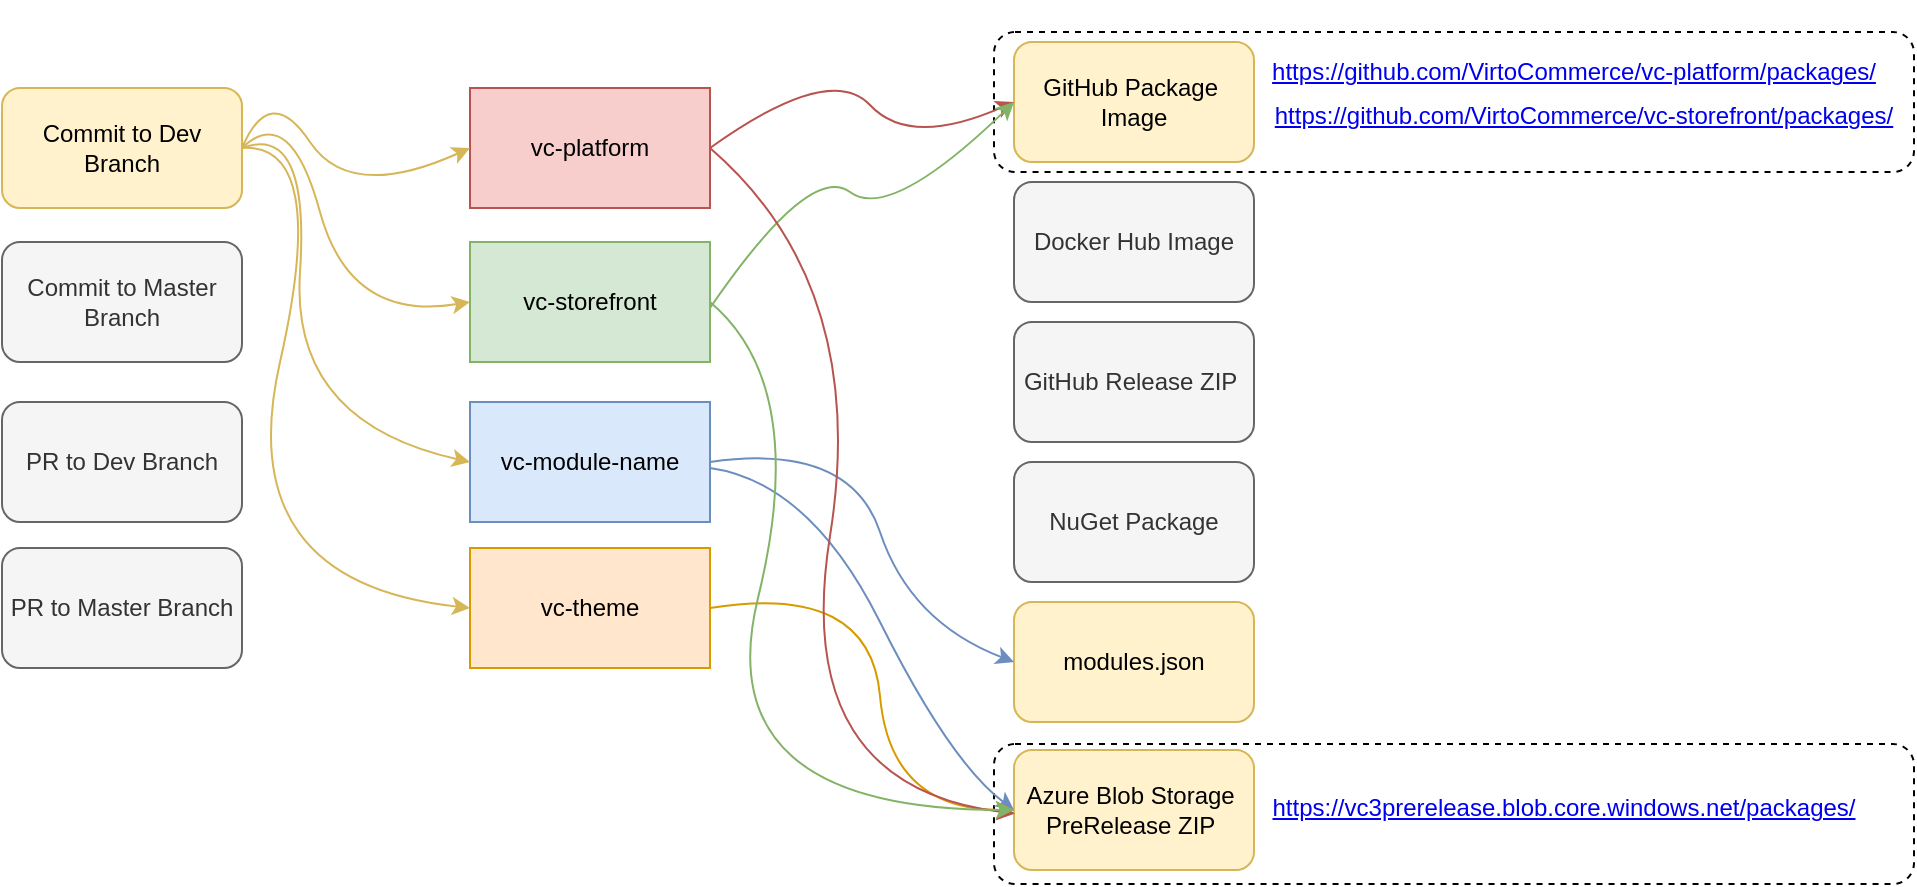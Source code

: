 <mxfile version="13.0.3" type="device" pages="6"><diagram id="YAbibmdb1ODHrqXw_IYr" name="PreRelease-Flow"><mxGraphModel dx="474" dy="274" grid="1" gridSize="10" guides="1" tooltips="1" connect="1" arrows="1" fold="1" page="1" pageScale="1" pageWidth="1169" pageHeight="827" math="0" shadow="0"><root><mxCell id="0"/><mxCell id="1" parent="0"/><mxCell id="VSQF_QmikJVuHWh4ZUz2-1" value="" style="rounded=1;whiteSpace=wrap;html=1;dashed=1;" parent="1" vertex="1"><mxGeometry x="612" y="419" width="460" height="70" as="geometry"/></mxCell><mxCell id="VSQF_QmikJVuHWh4ZUz2-2" value="" style="rounded=1;whiteSpace=wrap;html=1;dashed=1;" parent="1" vertex="1"><mxGeometry x="612" y="63" width="460" height="70" as="geometry"/></mxCell><mxCell id="VSQF_QmikJVuHWh4ZUz2-3" value="GitHub Package&amp;nbsp; Image" style="rounded=1;whiteSpace=wrap;html=1;fillColor=#fff2cc;strokeColor=#d6b656;" parent="1" vertex="1"><mxGeometry x="622" y="68" width="120" height="60" as="geometry"/></mxCell><mxCell id="VSQF_QmikJVuHWh4ZUz2-4" value="Docker Hub Image" style="rounded=1;whiteSpace=wrap;html=1;fillColor=#f5f5f5;strokeColor=#666666;fontColor=#333333;" parent="1" vertex="1"><mxGeometry x="622" y="138" width="120" height="60" as="geometry"/></mxCell><mxCell id="VSQF_QmikJVuHWh4ZUz2-5" value="NuGet Package" style="rounded=1;whiteSpace=wrap;html=1;fillColor=#f5f5f5;strokeColor=#666666;fontColor=#333333;" parent="1" vertex="1"><mxGeometry x="622" y="278" width="120" height="60" as="geometry"/></mxCell><mxCell id="VSQF_QmikJVuHWh4ZUz2-6" value="GitHub Release ZIP&amp;nbsp;" style="rounded=1;whiteSpace=wrap;html=1;fillColor=#f5f5f5;strokeColor=#666666;fontColor=#333333;" parent="1" vertex="1"><mxGeometry x="622" y="208" width="120" height="60" as="geometry"/></mxCell><mxCell id="VSQF_QmikJVuHWh4ZUz2-7" value="Azure Blob Storage&amp;nbsp; PreRelease ZIP&amp;nbsp;" style="rounded=1;whiteSpace=wrap;html=1;fillColor=#fff2cc;strokeColor=#d6b656;" parent="1" vertex="1"><mxGeometry x="622" y="422" width="120" height="60" as="geometry"/></mxCell><mxCell id="VSQF_QmikJVuHWh4ZUz2-8" value="Commit to Dev Branch" style="rounded=1;whiteSpace=wrap;html=1;fillColor=#fff2cc;strokeColor=#d6b656;" parent="1" vertex="1"><mxGeometry x="116" y="91" width="120" height="60" as="geometry"/></mxCell><mxCell id="VSQF_QmikJVuHWh4ZUz2-9" value="Commit to Master Branch" style="rounded=1;whiteSpace=wrap;html=1;fillColor=#f5f5f5;strokeColor=#666666;fontColor=#333333;" parent="1" vertex="1"><mxGeometry x="116" y="168" width="120" height="60" as="geometry"/></mxCell><mxCell id="VSQF_QmikJVuHWh4ZUz2-10" value="vc-platform" style="rounded=0;whiteSpace=wrap;html=1;fillColor=#f8cecc;strokeColor=#b85450;" parent="1" vertex="1"><mxGeometry x="350" y="91" width="120" height="60" as="geometry"/></mxCell><mxCell id="VSQF_QmikJVuHWh4ZUz2-11" value="vc-storefront" style="rounded=0;whiteSpace=wrap;html=1;fillColor=#d5e8d4;strokeColor=#82b366;" parent="1" vertex="1"><mxGeometry x="350" y="168" width="120" height="60" as="geometry"/></mxCell><mxCell id="VSQF_QmikJVuHWh4ZUz2-12" value="vc-module-name" style="rounded=0;whiteSpace=wrap;html=1;fillColor=#dae8fc;strokeColor=#6c8ebf;" parent="1" vertex="1"><mxGeometry x="350" y="248" width="120" height="60" as="geometry"/></mxCell><mxCell id="VSQF_QmikJVuHWh4ZUz2-13" value="vc-theme" style="rounded=0;whiteSpace=wrap;html=1;fillColor=#ffe6cc;strokeColor=#d79b00;" parent="1" vertex="1"><mxGeometry x="350" y="321" width="120" height="60" as="geometry"/></mxCell><mxCell id="VSQF_QmikJVuHWh4ZUz2-14" value="" style="curved=1;endArrow=classic;html=1;exitX=1;exitY=0.5;exitDx=0;exitDy=0;entryX=0;entryY=0.5;entryDx=0;entryDy=0;strokeColor=#D6B656;" parent="1" source="VSQF_QmikJVuHWh4ZUz2-8" target="VSQF_QmikJVuHWh4ZUz2-10" edge="1"><mxGeometry width="50" height="50" relative="1" as="geometry"><mxPoint x="540" y="478" as="sourcePoint"/><mxPoint x="590" y="428" as="targetPoint"/><Array as="points"><mxPoint x="250" y="88"/><mxPoint x="290" y="148"/></Array></mxGeometry></mxCell><mxCell id="VSQF_QmikJVuHWh4ZUz2-15" value="" style="curved=1;endArrow=classic;html=1;exitX=1;exitY=0.5;exitDx=0;exitDy=0;entryX=0;entryY=0.5;entryDx=0;entryDy=0;strokeColor=#D6B656;" parent="1" source="VSQF_QmikJVuHWh4ZUz2-8" target="VSQF_QmikJVuHWh4ZUz2-11" edge="1"><mxGeometry width="50" height="50" relative="1" as="geometry"><mxPoint x="210" y="131" as="sourcePoint"/><mxPoint x="360" y="131" as="targetPoint"/><Array as="points"><mxPoint x="260" y="98"/><mxPoint x="290" y="208"/></Array></mxGeometry></mxCell><mxCell id="VSQF_QmikJVuHWh4ZUz2-16" value="" style="curved=1;endArrow=classic;html=1;exitX=1;exitY=0.5;exitDx=0;exitDy=0;entryX=0;entryY=0.5;entryDx=0;entryDy=0;strokeColor=#D6B656;" parent="1" source="VSQF_QmikJVuHWh4ZUz2-8" target="VSQF_QmikJVuHWh4ZUz2-12" edge="1"><mxGeometry width="50" height="50" relative="1" as="geometry"><mxPoint x="220" y="141" as="sourcePoint"/><mxPoint x="370" y="141" as="targetPoint"/><Array as="points"><mxPoint x="270" y="108"/><mxPoint x="260" y="258"/></Array></mxGeometry></mxCell><mxCell id="VSQF_QmikJVuHWh4ZUz2-17" value="" style="curved=1;endArrow=classic;html=1;exitX=1;exitY=0.5;exitDx=0;exitDy=0;entryX=0;entryY=0.5;entryDx=0;entryDy=0;strokeColor=#D6B656;" parent="1" source="VSQF_QmikJVuHWh4ZUz2-8" target="VSQF_QmikJVuHWh4ZUz2-13" edge="1"><mxGeometry width="50" height="50" relative="1" as="geometry"><mxPoint x="230" y="151" as="sourcePoint"/><mxPoint x="380" y="151" as="targetPoint"/><Array as="points"><mxPoint x="280" y="118"/><mxPoint x="230" y="338"/></Array></mxGeometry></mxCell><mxCell id="VSQF_QmikJVuHWh4ZUz2-18" value="" style="curved=1;endArrow=classic;html=1;exitX=1;exitY=0.5;exitDx=0;exitDy=0;entryX=0;entryY=0.5;entryDx=0;entryDy=0;strokeColor=#b85450;fillColor=#f8cecc;" parent="1" source="VSQF_QmikJVuHWh4ZUz2-10" target="VSQF_QmikJVuHWh4ZUz2-3" edge="1"><mxGeometry width="50" height="50" relative="1" as="geometry"><mxPoint x="470" y="141" as="sourcePoint"/><mxPoint x="620" y="141" as="targetPoint"/><Array as="points"><mxPoint x="530" y="78"/><mxPoint x="570" y="121"/></Array></mxGeometry></mxCell><mxCell id="VSQF_QmikJVuHWh4ZUz2-19" value="" style="curved=1;endArrow=classic;html=1;entryX=0;entryY=0.5;entryDx=0;entryDy=0;strokeColor=#82b366;fillColor=#d5e8d4;" parent="1" target="VSQF_QmikJVuHWh4ZUz2-3" edge="1"><mxGeometry width="50" height="50" relative="1" as="geometry"><mxPoint x="470" y="201" as="sourcePoint"/><mxPoint x="620" y="201" as="targetPoint"/><Array as="points"><mxPoint x="520" y="128"/><mxPoint x="560" y="158"/></Array></mxGeometry></mxCell><mxCell id="VSQF_QmikJVuHWh4ZUz2-20" value="" style="curved=1;endArrow=classic;html=1;exitX=1;exitY=0.5;exitDx=0;exitDy=0;entryX=0;entryY=0.5;entryDx=0;entryDy=0;strokeColor=#6c8ebf;fillColor=#dae8fc;" parent="1" target="VSQF_QmikJVuHWh4ZUz2-7" edge="1"><mxGeometry width="50" height="50" relative="1" as="geometry"><mxPoint x="470" y="281" as="sourcePoint"/><mxPoint x="620" y="281" as="targetPoint"/><Array as="points"><mxPoint x="520" y="288"/><mxPoint x="590" y="428"/></Array></mxGeometry></mxCell><mxCell id="VSQF_QmikJVuHWh4ZUz2-21" value="" style="curved=1;endArrow=classic;html=1;exitX=1;exitY=0.5;exitDx=0;exitDy=0;strokeColor=#d79b00;entryX=0;entryY=0.5;entryDx=0;entryDy=0;fillColor=#ffe6cc;" parent="1" source="VSQF_QmikJVuHWh4ZUz2-13" target="VSQF_QmikJVuHWh4ZUz2-7" edge="1"><mxGeometry width="50" height="50" relative="1" as="geometry"><mxPoint x="500" y="371" as="sourcePoint"/><mxPoint x="620" y="378" as="targetPoint"/><Array as="points"><mxPoint x="550" y="338"/><mxPoint x="560" y="452"/></Array></mxGeometry></mxCell><mxCell id="VSQF_QmikJVuHWh4ZUz2-22" value="PR to Dev Branch" style="rounded=1;whiteSpace=wrap;html=1;fillColor=#f5f5f5;strokeColor=#666666;fontColor=#333333;" parent="1" vertex="1"><mxGeometry x="116" y="248" width="120" height="60" as="geometry"/></mxCell><mxCell id="VSQF_QmikJVuHWh4ZUz2-23" value="PR to Master Branch" style="rounded=1;whiteSpace=wrap;html=1;fillColor=#f5f5f5;strokeColor=#666666;fontColor=#333333;" parent="1" vertex="1"><mxGeometry x="116" y="321" width="120" height="60" as="geometry"/></mxCell><mxCell id="VSQF_QmikJVuHWh4ZUz2-24" value="&#10;&#10;&lt;!--StartFragment--&gt;&lt;a href=&quot;https://github.com/VirtoCommerce/vc-storefront/packages/&quot; style=&quot;&quot;&gt;https://github.com/VirtoCommerce/vc-storefront/packages/&lt;/a&gt;&lt;!--EndFragment--&gt;&#10;&#10;" style="text;html=1;strokeColor=none;fillColor=none;align=center;verticalAlign=middle;whiteSpace=wrap;rounded=0;" parent="1" vertex="1"><mxGeometry x="747" y="95" width="320" height="20" as="geometry"/></mxCell><mxCell id="VSQF_QmikJVuHWh4ZUz2-25" value="&#10;&#10;&lt;!--StartFragment--&gt;&lt;a href=&quot;https://github.com/VirtoCommerce/vc-platform/packages/&quot; style=&quot;&quot;&gt;https://github.com/VirtoCommerce/vc-platform/packages/&lt;/a&gt;&lt;!--EndFragment--&gt;&#10;&#10;" style="text;html=1;strokeColor=none;fillColor=none;align=center;verticalAlign=middle;whiteSpace=wrap;rounded=0;" parent="1" vertex="1"><mxGeometry x="747" y="73" width="310" height="20" as="geometry"/></mxCell><UserObject label="&lt;a href=&quot;https://vc3prerelease.blob.core.windows.net/packages/&quot;&gt;https://vc3prerelease.blob.core.windows.net/packages/&lt;/a&gt;" link="https://vc3prerelease.blob.core.windows.net/packages/" id="VSQF_QmikJVuHWh4ZUz2-26"><mxCell style="text;html=1;strokeColor=none;fillColor=none;align=center;verticalAlign=middle;whiteSpace=wrap;rounded=0;" parent="1" vertex="1"><mxGeometry x="747" y="444" width="300" height="14" as="geometry"/></mxCell></UserObject><mxCell id="VSQF_QmikJVuHWh4ZUz2-27" value="modules.json" style="rounded=1;whiteSpace=wrap;html=1;fillColor=#fff2cc;strokeColor=#d6b656;" parent="1" vertex="1"><mxGeometry x="622" y="348" width="120" height="60" as="geometry"/></mxCell><mxCell id="VSQF_QmikJVuHWh4ZUz2-28" value="" style="curved=1;endArrow=classic;html=1;exitX=1;exitY=0.5;exitDx=0;exitDy=0;entryX=0;entryY=0.5;entryDx=0;entryDy=0;strokeColor=#6c8ebf;fillColor=#dae8fc;" parent="1" source="VSQF_QmikJVuHWh4ZUz2-12" target="VSQF_QmikJVuHWh4ZUz2-27" edge="1"><mxGeometry width="50" height="50" relative="1" as="geometry"><mxPoint x="480" y="291" as="sourcePoint"/><mxPoint x="630" y="462" as="targetPoint"/><Array as="points"><mxPoint x="540" y="268"/><mxPoint x="570" y="358"/></Array></mxGeometry></mxCell><mxCell id="aiSU_8SDTtX2Sx06Ypba-1" value="" style="curved=1;endArrow=classic;html=1;exitX=1;exitY=0.5;exitDx=0;exitDy=0;entryX=0.004;entryY=0.53;entryDx=0;entryDy=0;strokeColor=#b85450;fillColor=#f8cecc;entryPerimeter=0;" edge="1" parent="1" source="VSQF_QmikJVuHWh4ZUz2-10" target="VSQF_QmikJVuHWh4ZUz2-7"><mxGeometry width="50" height="50" relative="1" as="geometry"><mxPoint x="360" y="623" as="sourcePoint"/><mxPoint x="512" y="600" as="targetPoint"/><Array as="points"><mxPoint x="550" y="190"/><mxPoint x="510" y="440"/></Array></mxGeometry></mxCell><mxCell id="aiSU_8SDTtX2Sx06Ypba-2" value="" style="curved=1;endArrow=classic;html=1;exitX=1;exitY=0.5;exitDx=0;exitDy=0;entryX=0;entryY=0.5;entryDx=0;entryDy=0;strokeColor=#82b366;fillColor=#d5e8d4;" edge="1" parent="1" source="VSQF_QmikJVuHWh4ZUz2-11" target="VSQF_QmikJVuHWh4ZUz2-7"><mxGeometry width="50" height="50" relative="1" as="geometry"><mxPoint x="467.96" y="198" as="sourcePoint"/><mxPoint x="622" y="536.98" as="targetPoint"/><Array as="points"><mxPoint x="520" y="240"/><mxPoint x="468" y="452"/></Array></mxGeometry></mxCell></root></mxGraphModel></diagram><diagram name="Checks-Flow" id="2Ep77YjMcgm9QS6i6z0L"><mxGraphModel dx="1422" dy="822" grid="1" gridSize="10" guides="1" tooltips="1" connect="1" arrows="1" fold="1" page="1" pageScale="1" pageWidth="1169" pageHeight="827" math="0" shadow="0"><root><mxCell id="2-y5OoNZykFe4SmqCXSH-0"/><mxCell id="2-y5OoNZykFe4SmqCXSH-1" parent="2-y5OoNZykFe4SmqCXSH-0"/><mxCell id="2-y5OoNZykFe4SmqCXSH-31" style="edgeStyle=orthogonalEdgeStyle;orthogonalLoop=1;jettySize=auto;html=1;curved=1;fillColor=#fff2cc;strokeColor=#d6b656;" parent="2-y5OoNZykFe4SmqCXSH-1" source="2-y5OoNZykFe4SmqCXSH-30" target="2-y5OoNZykFe4SmqCXSH-14" edge="1"><mxGeometry relative="1" as="geometry"/></mxCell><mxCell id="2-y5OoNZykFe4SmqCXSH-32" style="edgeStyle=orthogonalEdgeStyle;curved=1;orthogonalLoop=1;jettySize=auto;html=1;fillColor=#fff2cc;strokeColor=#d6b656;" parent="2-y5OoNZykFe4SmqCXSH-1" source="2-y5OoNZykFe4SmqCXSH-30" target="2-y5OoNZykFe4SmqCXSH-13" edge="1"><mxGeometry relative="1" as="geometry"/></mxCell><mxCell id="2-y5OoNZykFe4SmqCXSH-33" style="edgeStyle=orthogonalEdgeStyle;curved=1;orthogonalLoop=1;jettySize=auto;html=1;fillColor=#fff2cc;strokeColor=#d6b656;" parent="2-y5OoNZykFe4SmqCXSH-1" source="2-y5OoNZykFe4SmqCXSH-30" target="2-y5OoNZykFe4SmqCXSH-12" edge="1"><mxGeometry relative="1" as="geometry"/></mxCell><mxCell id="2-y5OoNZykFe4SmqCXSH-34" style="edgeStyle=orthogonalEdgeStyle;curved=1;orthogonalLoop=1;jettySize=auto;html=1;entryX=0.5;entryY=0;entryDx=0;entryDy=0;fillColor=#fff2cc;strokeColor=#d6b656;" parent="2-y5OoNZykFe4SmqCXSH-1" source="2-y5OoNZykFe4SmqCXSH-30" target="2-y5OoNZykFe4SmqCXSH-11" edge="1"><mxGeometry relative="1" as="geometry"/></mxCell><mxCell id="2-y5OoNZykFe4SmqCXSH-30" value="" style="rounded=1;whiteSpace=wrap;html=1;fillColor=none;dashed=1;strokeColor=#d6b656;" parent="2-y5OoNZykFe4SmqCXSH-1" vertex="1"><mxGeometry x="230" y="60" width="560" height="80" as="geometry"/></mxCell><mxCell id="2-y5OoNZykFe4SmqCXSH-4" value="SonarScan" style="rounded=1;whiteSpace=wrap;html=1;fillColor=#fff2cc;strokeColor=#d6b656;" parent="2-y5OoNZykFe4SmqCXSH-1" vertex="1"><mxGeometry x="310" y="400" width="120" height="60" as="geometry"/></mxCell><mxCell id="2-y5OoNZykFe4SmqCXSH-9" value="Commit to Dev Branch" style="rounded=1;whiteSpace=wrap;html=1;fillColor=#fff2cc;strokeColor=#d6b656;" parent="2-y5OoNZykFe4SmqCXSH-1" vertex="1"><mxGeometry x="660" y="70" width="120" height="60" as="geometry"/></mxCell><mxCell id="2-y5OoNZykFe4SmqCXSH-10" value="Commit to Master Branch" style="rounded=1;whiteSpace=wrap;html=1;fillColor=#fff2cc;strokeColor=#d6b656;" parent="2-y5OoNZykFe4SmqCXSH-1" vertex="1"><mxGeometry x="520" y="70" width="120" height="60" as="geometry"/></mxCell><mxCell id="2-y5OoNZykFe4SmqCXSH-38" style="edgeStyle=orthogonalEdgeStyle;curved=1;orthogonalLoop=1;jettySize=auto;html=1;entryX=0.5;entryY=0;entryDx=0;entryDy=0;fillColor=#f8cecc;strokeColor=#b85450;" parent="2-y5OoNZykFe4SmqCXSH-1" source="2-y5OoNZykFe4SmqCXSH-11" target="2-y5OoNZykFe4SmqCXSH-37" edge="1"><mxGeometry relative="1" as="geometry"/></mxCell><mxCell id="2-y5OoNZykFe4SmqCXSH-11" value="vc-platform" style="rounded=0;whiteSpace=wrap;html=1;fillColor=#f8cecc;strokeColor=#b85450;" parent="2-y5OoNZykFe4SmqCXSH-1" vertex="1"><mxGeometry x="666" y="250" width="120" height="60" as="geometry"/></mxCell><mxCell id="2-y5OoNZykFe4SmqCXSH-12" value="vc-storefront" style="rounded=0;whiteSpace=wrap;html=1;fillColor=#d5e8d4;strokeColor=#82b366;" parent="2-y5OoNZykFe4SmqCXSH-1" vertex="1"><mxGeometry x="526" y="250" width="120" height="60" as="geometry"/></mxCell><mxCell id="2-y5OoNZykFe4SmqCXSH-13" value="vc-module-name" style="rounded=0;whiteSpace=wrap;html=1;fillColor=#dae8fc;strokeColor=#6c8ebf;" parent="2-y5OoNZykFe4SmqCXSH-1" vertex="1"><mxGeometry x="386" y="250" width="120" height="60" as="geometry"/></mxCell><mxCell id="2-y5OoNZykFe4SmqCXSH-60" style="edgeStyle=orthogonalEdgeStyle;curved=1;orthogonalLoop=1;jettySize=auto;html=1;fillColor=#ffe6cc;strokeColor=#d79b00;" parent="2-y5OoNZykFe4SmqCXSH-1" source="2-y5OoNZykFe4SmqCXSH-14" target="2-y5OoNZykFe4SmqCXSH-45" edge="1"><mxGeometry relative="1" as="geometry"><Array as="points"><mxPoint x="310" y="350"/><mxPoint x="660" y="350"/></Array></mxGeometry></mxCell><mxCell id="2-y5OoNZykFe4SmqCXSH-61" style="edgeStyle=orthogonalEdgeStyle;curved=1;orthogonalLoop=1;jettySize=auto;html=1;entryX=0.5;entryY=0;entryDx=0;entryDy=0;fillColor=#ffe6cc;strokeColor=#d79b00;exitX=0.5;exitY=1;exitDx=0;exitDy=0;" parent="2-y5OoNZykFe4SmqCXSH-1" source="2-y5OoNZykFe4SmqCXSH-14" target="2-y5OoNZykFe4SmqCXSH-46" edge="1"><mxGeometry relative="1" as="geometry"><Array as="points"><mxPoint x="310" y="310"/><mxPoint x="310" y="350"/><mxPoint x="520" y="350"/></Array></mxGeometry></mxCell><mxCell id="2-y5OoNZykFe4SmqCXSH-62" style="edgeStyle=orthogonalEdgeStyle;curved=1;orthogonalLoop=1;jettySize=auto;html=1;entryX=0.5;entryY=0;entryDx=0;entryDy=0;fillColor=#ffe6cc;strokeColor=#d79b00;" parent="2-y5OoNZykFe4SmqCXSH-1" source="2-y5OoNZykFe4SmqCXSH-14" target="2-y5OoNZykFe4SmqCXSH-4" edge="1"><mxGeometry relative="1" as="geometry"/></mxCell><mxCell id="2-y5OoNZykFe4SmqCXSH-63" style="edgeStyle=orthogonalEdgeStyle;curved=1;orthogonalLoop=1;jettySize=auto;html=1;entryX=0.5;entryY=0;entryDx=0;entryDy=0;fillColor=#ffe6cc;strokeColor=#d79b00;dashed=1;" parent="2-y5OoNZykFe4SmqCXSH-1" source="2-y5OoNZykFe4SmqCXSH-14" target="2-y5OoNZykFe4SmqCXSH-36" edge="1"><mxGeometry relative="1" as="geometry"/></mxCell><mxCell id="2-y5OoNZykFe4SmqCXSH-14" value="vc-theme" style="rounded=0;whiteSpace=wrap;html=1;fillColor=#ffe6cc;strokeColor=#d79b00;" parent="2-y5OoNZykFe4SmqCXSH-1" vertex="1"><mxGeometry x="230" y="250" width="120" height="60" as="geometry"/></mxCell><mxCell id="2-y5OoNZykFe4SmqCXSH-23" value="PR to Dev Branch" style="rounded=1;whiteSpace=wrap;html=1;fillColor=#fff2cc;strokeColor=#d6b656;" parent="2-y5OoNZykFe4SmqCXSH-1" vertex="1"><mxGeometry x="380" y="70" width="120" height="60" as="geometry"/></mxCell><mxCell id="2-y5OoNZykFe4SmqCXSH-24" value="PR to Master Branch" style="rounded=1;whiteSpace=wrap;html=1;fillColor=#fff2cc;strokeColor=#d6b656;" parent="2-y5OoNZykFe4SmqCXSH-1" vertex="1"><mxGeometry x="240" y="70" width="120" height="60" as="geometry"/></mxCell><mxCell id="2-y5OoNZykFe4SmqCXSH-35" value="Unit Tests" style="rounded=1;whiteSpace=wrap;html=1;fillColor=#fff2cc;strokeColor=#d6b656;" parent="2-y5OoNZykFe4SmqCXSH-1" vertex="1"><mxGeometry x="740" y="400" width="120" height="60" as="geometry"/></mxCell><mxCell id="2-y5OoNZykFe4SmqCXSH-36" value="E2E tests" style="rounded=1;whiteSpace=wrap;html=1;fillColor=#f5f5f5;strokeColor=#666666;fontColor=#333333;dashed=1;" parent="2-y5OoNZykFe4SmqCXSH-1" vertex="1"><mxGeometry x="177" y="400" width="120" height="60" as="geometry"/></mxCell><mxCell id="2-y5OoNZykFe4SmqCXSH-37" value="Swagger Validation" style="rounded=1;whiteSpace=wrap;html=1;fillColor=#fff2cc;strokeColor=#d6b656;" parent="2-y5OoNZykFe4SmqCXSH-1" vertex="1"><mxGeometry x="880" y="400" width="120" height="60" as="geometry"/></mxCell><mxCell id="2-y5OoNZykFe4SmqCXSH-45" value="Get Version Number" style="rounded=1;whiteSpace=wrap;html=1;fillColor=#fff2cc;strokeColor=#d6b656;" parent="2-y5OoNZykFe4SmqCXSH-1" vertex="1"><mxGeometry x="600" y="400" width="120" height="60" as="geometry"/></mxCell><mxCell id="2-y5OoNZykFe4SmqCXSH-46" value="Get ChangeLog" style="rounded=1;whiteSpace=wrap;html=1;fillColor=#fff2cc;strokeColor=#d6b656;" parent="2-y5OoNZykFe4SmqCXSH-1" vertex="1"><mxGeometry x="460" y="400" width="120" height="60" as="geometry"/></mxCell><mxCell id="2-y5OoNZykFe4SmqCXSH-50" style="edgeStyle=orthogonalEdgeStyle;curved=1;orthogonalLoop=1;jettySize=auto;html=1;entryX=0.5;entryY=0;entryDx=0;entryDy=0;" parent="2-y5OoNZykFe4SmqCXSH-1" source="2-y5OoNZykFe4SmqCXSH-47" target="2-y5OoNZykFe4SmqCXSH-46" edge="1"><mxGeometry relative="1" as="geometry"/></mxCell><mxCell id="2-y5OoNZykFe4SmqCXSH-51" style="edgeStyle=orthogonalEdgeStyle;curved=1;orthogonalLoop=1;jettySize=auto;html=1;entryX=0.5;entryY=0;entryDx=0;entryDy=0;" parent="2-y5OoNZykFe4SmqCXSH-1" source="2-y5OoNZykFe4SmqCXSH-47" target="2-y5OoNZykFe4SmqCXSH-4" edge="1"><mxGeometry relative="1" as="geometry"/></mxCell><mxCell id="2-y5OoNZykFe4SmqCXSH-56" style="edgeStyle=orthogonalEdgeStyle;curved=1;orthogonalLoop=1;jettySize=auto;html=1;entryX=0.5;entryY=0;entryDx=0;entryDy=0;" parent="2-y5OoNZykFe4SmqCXSH-1" source="2-y5OoNZykFe4SmqCXSH-47" target="2-y5OoNZykFe4SmqCXSH-45" edge="1"><mxGeometry relative="1" as="geometry"/></mxCell><mxCell id="2-y5OoNZykFe4SmqCXSH-58" style="edgeStyle=orthogonalEdgeStyle;curved=1;orthogonalLoop=1;jettySize=auto;html=1;entryX=0.5;entryY=0;entryDx=0;entryDy=0;" parent="2-y5OoNZykFe4SmqCXSH-1" source="2-y5OoNZykFe4SmqCXSH-47" target="2-y5OoNZykFe4SmqCXSH-35" edge="1"><mxGeometry relative="1" as="geometry"/></mxCell><mxCell id="2-y5OoNZykFe4SmqCXSH-59" style="edgeStyle=orthogonalEdgeStyle;curved=1;orthogonalLoop=1;jettySize=auto;html=1;dashed=1;fillColor=#f5f5f5;strokeColor=#666666;" parent="2-y5OoNZykFe4SmqCXSH-1" source="2-y5OoNZykFe4SmqCXSH-47" target="2-y5OoNZykFe4SmqCXSH-36" edge="1"><mxGeometry relative="1" as="geometry"><Array as="points"><mxPoint x="590" y="340"/><mxPoint x="237" y="340"/></Array></mxGeometry></mxCell><mxCell id="2-y5OoNZykFe4SmqCXSH-47" value="" style="rounded=1;whiteSpace=wrap;html=1;dashed=1;fillColor=none;" parent="2-y5OoNZykFe4SmqCXSH-1" vertex="1"><mxGeometry x="380" y="240" width="420" height="80" as="geometry"/></mxCell></root></mxGraphModel></diagram><diagram name="Copy of Checks-Flow" id="va3yhIBQKBScJVH2fF34"><mxGraphModel dx="1422" dy="822" grid="1" gridSize="10" guides="1" tooltips="1" connect="1" arrows="1" fold="1" page="1" pageScale="1" pageWidth="1169" pageHeight="827" math="0" shadow="0"><root><mxCell id="jx5IuOlnjYe1QHyau71l-0"/><mxCell id="jx5IuOlnjYe1QHyau71l-1" parent="jx5IuOlnjYe1QHyau71l-0"/><mxCell id="jx5IuOlnjYe1QHyau71l-3" style="edgeStyle=orthogonalEdgeStyle;curved=1;orthogonalLoop=1;jettySize=auto;html=1;fillColor=#fff2cc;strokeColor=#d6b656;" edge="1" parent="jx5IuOlnjYe1QHyau71l-1" source="jx5IuOlnjYe1QHyau71l-6" target="jx5IuOlnjYe1QHyau71l-13"><mxGeometry relative="1" as="geometry"/></mxCell><mxCell id="jx5IuOlnjYe1QHyau71l-4" style="edgeStyle=orthogonalEdgeStyle;curved=1;orthogonalLoop=1;jettySize=auto;html=1;fillColor=#fff2cc;strokeColor=#d6b656;" edge="1" parent="jx5IuOlnjYe1QHyau71l-1" source="jx5IuOlnjYe1QHyau71l-6" target="jx5IuOlnjYe1QHyau71l-12"><mxGeometry relative="1" as="geometry"/></mxCell><mxCell id="jx5IuOlnjYe1QHyau71l-5" style="edgeStyle=orthogonalEdgeStyle;curved=1;orthogonalLoop=1;jettySize=auto;html=1;entryX=0.5;entryY=0;entryDx=0;entryDy=0;fillColor=#fff2cc;strokeColor=#d6b656;" edge="1" parent="jx5IuOlnjYe1QHyau71l-1" source="jx5IuOlnjYe1QHyau71l-6" target="jx5IuOlnjYe1QHyau71l-11"><mxGeometry relative="1" as="geometry"/></mxCell><mxCell id="jx5IuOlnjYe1QHyau71l-6" value="" style="rounded=1;whiteSpace=wrap;html=1;fillColor=none;dashed=1;strokeColor=#d6b656;" vertex="1" parent="jx5IuOlnjYe1QHyau71l-1"><mxGeometry x="380" y="60" width="290" height="80" as="geometry"/></mxCell><mxCell id="jx5IuOlnjYe1QHyau71l-7" value="SonarScan" style="rounded=1;whiteSpace=wrap;html=1;fillColor=#fff2cc;strokeColor=#d6b656;" vertex="1" parent="jx5IuOlnjYe1QHyau71l-1"><mxGeometry x="425" y="400" width="120" height="60" as="geometry"/></mxCell><mxCell id="jx5IuOlnjYe1QHyau71l-10" style="edgeStyle=orthogonalEdgeStyle;curved=1;orthogonalLoop=1;jettySize=auto;html=1;entryX=0.5;entryY=0;entryDx=0;entryDy=0;fillColor=#f8cecc;strokeColor=#b85450;" edge="1" parent="jx5IuOlnjYe1QHyau71l-1" source="jx5IuOlnjYe1QHyau71l-11" target="jx5IuOlnjYe1QHyau71l-23"><mxGeometry relative="1" as="geometry"/></mxCell><mxCell id="jx5IuOlnjYe1QHyau71l-11" value="vc-platform" style="rounded=0;whiteSpace=wrap;html=1;fillColor=#f8cecc;strokeColor=#b85450;" vertex="1" parent="jx5IuOlnjYe1QHyau71l-1"><mxGeometry x="666" y="250" width="120" height="60" as="geometry"/></mxCell><mxCell id="jx5IuOlnjYe1QHyau71l-12" value="vc-storefront" style="rounded=0;whiteSpace=wrap;html=1;fillColor=#d5e8d4;strokeColor=#82b366;" vertex="1" parent="jx5IuOlnjYe1QHyau71l-1"><mxGeometry x="526" y="250" width="120" height="60" as="geometry"/></mxCell><mxCell id="jx5IuOlnjYe1QHyau71l-13" value="vc-module-name" style="rounded=0;whiteSpace=wrap;html=1;fillColor=#dae8fc;strokeColor=#6c8ebf;" vertex="1" parent="jx5IuOlnjYe1QHyau71l-1"><mxGeometry x="386" y="250" width="120" height="60" as="geometry"/></mxCell><mxCell id="jx5IuOlnjYe1QHyau71l-17" style="edgeStyle=orthogonalEdgeStyle;curved=1;orthogonalLoop=1;jettySize=auto;html=1;entryX=0.5;entryY=0;entryDx=0;entryDy=0;fillColor=#ffe6cc;strokeColor=#d79b00;dashed=1;" edge="1" parent="jx5IuOlnjYe1QHyau71l-1" source="jx5IuOlnjYe1QHyau71l-18" target="jx5IuOlnjYe1QHyau71l-22"><mxGeometry relative="1" as="geometry"/></mxCell><mxCell id="jx5IuOlnjYe1QHyau71l-18" value="vc-theme" style="rounded=0;whiteSpace=wrap;html=1;fillColor=#ffe6cc;strokeColor=#d79b00;" vertex="1" parent="jx5IuOlnjYe1QHyau71l-1"><mxGeometry x="230" y="250" width="120" height="60" as="geometry"/></mxCell><mxCell id="jx5IuOlnjYe1QHyau71l-19" value="PR to Dev Branch" style="rounded=1;whiteSpace=wrap;html=1;fillColor=#fff2cc;strokeColor=#d6b656;" vertex="1" parent="jx5IuOlnjYe1QHyau71l-1"><mxGeometry x="538" y="70" width="120" height="60" as="geometry"/></mxCell><mxCell id="jx5IuOlnjYe1QHyau71l-20" value="PR to Master Branch" style="rounded=1;whiteSpace=wrap;html=1;fillColor=#fff2cc;strokeColor=#d6b656;" vertex="1" parent="jx5IuOlnjYe1QHyau71l-1"><mxGeometry x="394" y="70" width="120" height="60" as="geometry"/></mxCell><mxCell id="jx5IuOlnjYe1QHyau71l-21" value="Unit Tests" style="rounded=1;whiteSpace=wrap;html=1;fillColor=#fff2cc;strokeColor=#d6b656;" vertex="1" parent="jx5IuOlnjYe1QHyau71l-1"><mxGeometry x="580" y="400" width="120" height="60" as="geometry"/></mxCell><mxCell id="jx5IuOlnjYe1QHyau71l-22" value="E2E tests" style="rounded=1;whiteSpace=wrap;html=1;fillColor=#f5f5f5;strokeColor=#666666;fontColor=#333333;dashed=1;" vertex="1" parent="jx5IuOlnjYe1QHyau71l-1"><mxGeometry x="280" y="400" width="120" height="60" as="geometry"/></mxCell><mxCell id="jx5IuOlnjYe1QHyau71l-23" value="Swagger Validation" style="rounded=1;whiteSpace=wrap;html=1;fillColor=#fff2cc;strokeColor=#d6b656;" vertex="1" parent="jx5IuOlnjYe1QHyau71l-1"><mxGeometry x="800" y="400" width="120" height="60" as="geometry"/></mxCell><mxCell id="jx5IuOlnjYe1QHyau71l-27" style="edgeStyle=orthogonalEdgeStyle;curved=1;orthogonalLoop=1;jettySize=auto;html=1;entryX=0.5;entryY=0;entryDx=0;entryDy=0;" edge="1" parent="jx5IuOlnjYe1QHyau71l-1" source="jx5IuOlnjYe1QHyau71l-31" target="jx5IuOlnjYe1QHyau71l-7"><mxGeometry relative="1" as="geometry"/></mxCell><mxCell id="jx5IuOlnjYe1QHyau71l-29" style="edgeStyle=orthogonalEdgeStyle;curved=1;orthogonalLoop=1;jettySize=auto;html=1;entryX=0.5;entryY=0;entryDx=0;entryDy=0;" edge="1" parent="jx5IuOlnjYe1QHyau71l-1" source="jx5IuOlnjYe1QHyau71l-31" target="jx5IuOlnjYe1QHyau71l-21"><mxGeometry relative="1" as="geometry"/></mxCell><mxCell id="jx5IuOlnjYe1QHyau71l-31" value="" style="rounded=1;whiteSpace=wrap;html=1;dashed=1;fillColor=none;" vertex="1" parent="jx5IuOlnjYe1QHyau71l-1"><mxGeometry x="380" y="240" width="410" height="80" as="geometry"/></mxCell><mxCell id="jx5IuOlnjYe1QHyau71l-32" style="edgeStyle=orthogonalEdgeStyle;curved=1;orthogonalLoop=1;jettySize=auto;html=1;entryX=0.5;entryY=0;entryDx=0;entryDy=0;exitX=0.5;exitY=1;exitDx=0;exitDy=0;dashed=1;" edge="1" parent="jx5IuOlnjYe1QHyau71l-1" source="jx5IuOlnjYe1QHyau71l-31" target="jx5IuOlnjYe1QHyau71l-22"><mxGeometry relative="1" as="geometry"><mxPoint x="600" y="330" as="sourcePoint"/><mxPoint x="460" y="410" as="targetPoint"/></mxGeometry></mxCell><mxCell id="jx5IuOlnjYe1QHyau71l-34" style="edgeStyle=orthogonalEdgeStyle;curved=1;orthogonalLoop=1;jettySize=auto;html=1;entryX=0.5;entryY=0;entryDx=0;entryDy=0;fillColor=#ffe6cc;strokeColor=#d79b00;exitX=0.5;exitY=1;exitDx=0;exitDy=0;" edge="1" parent="jx5IuOlnjYe1QHyau71l-1" source="jx5IuOlnjYe1QHyau71l-18" target="jx5IuOlnjYe1QHyau71l-7"><mxGeometry relative="1" as="geometry"><mxPoint x="300" y="320" as="sourcePoint"/><mxPoint x="320" y="410" as="targetPoint"/></mxGeometry></mxCell><mxCell id="cul2QhGMI0bKkD9rvscH-0" style="edgeStyle=orthogonalEdgeStyle;curved=1;orthogonalLoop=1;jettySize=auto;html=1;fillColor=#fff2cc;strokeColor=#d6b656;exitX=0.5;exitY=1;exitDx=0;exitDy=0;" edge="1" parent="jx5IuOlnjYe1QHyau71l-1" source="jx5IuOlnjYe1QHyau71l-6"><mxGeometry relative="1" as="geometry"><mxPoint x="369" y="140" as="sourcePoint"/><mxPoint x="290" y="250" as="targetPoint"/></mxGeometry></mxCell></root></mxGraphModel></diagram><diagram id="PgrUA4CdY2p3CR2yRz5Z" name="Release-Flow"><mxGraphModel dx="1422" dy="822" grid="1" gridSize="10" guides="1" tooltips="1" connect="1" arrows="1" fold="1" page="1" pageScale="1" pageWidth="1169" pageHeight="827" math="0" shadow="0"><root><mxCell id="jcTzfTjrdCQWbE1CIXZw-0"/><mxCell id="jcTzfTjrdCQWbE1CIXZw-1" parent="jcTzfTjrdCQWbE1CIXZw-0"/><mxCell id="wNZh61b5LinGqNhDCo_a-3" value="" style="rounded=1;whiteSpace=wrap;html=1;dashed=1;" parent="jcTzfTjrdCQWbE1CIXZw-1" vertex="1"><mxGeometry x="613" y="310" width="467" height="70" as="geometry"/></mxCell><mxCell id="wNZh61b5LinGqNhDCo_a-2" value="" style="rounded=1;whiteSpace=wrap;html=1;dashed=1;" parent="jcTzfTjrdCQWbE1CIXZw-1" vertex="1"><mxGeometry x="613" y="222" width="467" height="83" as="geometry"/></mxCell><mxCell id="wNZh61b5LinGqNhDCo_a-1" value="" style="rounded=1;whiteSpace=wrap;html=1;dashed=1;" parent="jcTzfTjrdCQWbE1CIXZw-1" vertex="1"><mxGeometry x="614" y="142" width="466" height="70" as="geometry"/></mxCell><mxCell id="wNZh61b5LinGqNhDCo_a-0" value="" style="rounded=1;whiteSpace=wrap;html=1;dashed=1;" parent="jcTzfTjrdCQWbE1CIXZw-1" vertex="1"><mxGeometry x="613" y="62" width="467" height="70" as="geometry"/></mxCell><mxCell id="jcTzfTjrdCQWbE1CIXZw-2" value="GitHub Package&amp;nbsp; Image" style="rounded=1;whiteSpace=wrap;html=1;fillColor=#fff2cc;strokeColor=#d6b656;" parent="jcTzfTjrdCQWbE1CIXZw-1" vertex="1"><mxGeometry x="622" y="67" width="120" height="60" as="geometry"/></mxCell><mxCell id="jcTzfTjrdCQWbE1CIXZw-3" value="Docker Hub Image" style="rounded=1;whiteSpace=wrap;html=1;fillColor=#fff2cc;strokeColor=#d6b656;" parent="jcTzfTjrdCQWbE1CIXZw-1" vertex="1"><mxGeometry x="622" y="147" width="120" height="60" as="geometry"/></mxCell><mxCell id="jcTzfTjrdCQWbE1CIXZw-4" value="NuGet Package" style="rounded=1;whiteSpace=wrap;html=1;fillColor=#fff2cc;strokeColor=#d6b656;" parent="jcTzfTjrdCQWbE1CIXZw-1" vertex="1"><mxGeometry x="622" y="315" width="120" height="60" as="geometry"/></mxCell><mxCell id="jcTzfTjrdCQWbE1CIXZw-5" value="GitHub Release ZIP&amp;nbsp;" style="rounded=1;whiteSpace=wrap;html=1;fillColor=#fff2cc;strokeColor=#d6b656;" parent="jcTzfTjrdCQWbE1CIXZw-1" vertex="1"><mxGeometry x="622" y="232" width="120" height="60" as="geometry"/></mxCell><mxCell id="jcTzfTjrdCQWbE1CIXZw-6" value="Azure Blob Storage&amp;nbsp; PreRelease ZIP&amp;nbsp;" style="rounded=1;whiteSpace=wrap;html=1;fillColor=#f5f5f5;strokeColor=#666666;fontColor=#333333;" parent="jcTzfTjrdCQWbE1CIXZw-1" vertex="1"><mxGeometry x="622" y="455" width="120" height="60" as="geometry"/></mxCell><mxCell id="jcTzfTjrdCQWbE1CIXZw-7" value="Commit to Dev Branch" style="rounded=1;whiteSpace=wrap;html=1;fillColor=#f5f5f5;strokeColor=#666666;fontColor=#333333;" parent="jcTzfTjrdCQWbE1CIXZw-1" vertex="1"><mxGeometry x="116" y="90" width="120" height="60" as="geometry"/></mxCell><mxCell id="jcTzfTjrdCQWbE1CIXZw-8" value="Commit to Master Branch" style="rounded=1;whiteSpace=wrap;html=1;fillColor=#fff2cc;strokeColor=#d6b656;" parent="jcTzfTjrdCQWbE1CIXZw-1" vertex="1"><mxGeometry x="116" y="167" width="120" height="60" as="geometry"/></mxCell><mxCell id="jcTzfTjrdCQWbE1CIXZw-9" value="vc-platform" style="rounded=0;whiteSpace=wrap;html=1;fillColor=#f8cecc;strokeColor=#b85450;" parent="jcTzfTjrdCQWbE1CIXZw-1" vertex="1"><mxGeometry x="352" y="90" width="120" height="60" as="geometry"/></mxCell><mxCell id="jcTzfTjrdCQWbE1CIXZw-10" value="vc-storefront" style="rounded=0;whiteSpace=wrap;html=1;fillColor=#d5e8d4;strokeColor=#82b366;" parent="jcTzfTjrdCQWbE1CIXZw-1" vertex="1"><mxGeometry x="352" y="167" width="120" height="60" as="geometry"/></mxCell><mxCell id="jcTzfTjrdCQWbE1CIXZw-11" value="vc-module-name" style="rounded=0;whiteSpace=wrap;html=1;fillColor=#dae8fc;strokeColor=#6c8ebf;" parent="jcTzfTjrdCQWbE1CIXZw-1" vertex="1"><mxGeometry x="352" y="247" width="120" height="60" as="geometry"/></mxCell><mxCell id="jcTzfTjrdCQWbE1CIXZw-12" value="vc-theme" style="rounded=0;whiteSpace=wrap;html=1;fillColor=#ffe6cc;strokeColor=#d79b00;" parent="jcTzfTjrdCQWbE1CIXZw-1" vertex="1"><mxGeometry x="352" y="320" width="120" height="60" as="geometry"/></mxCell><mxCell id="jcTzfTjrdCQWbE1CIXZw-13" value="" style="curved=1;endArrow=classic;html=1;exitX=1;exitY=0.5;exitDx=0;exitDy=0;entryX=0;entryY=0.5;entryDx=0;entryDy=0;strokeColor=#D6B656;" parent="jcTzfTjrdCQWbE1CIXZw-1" source="jcTzfTjrdCQWbE1CIXZw-8" target="jcTzfTjrdCQWbE1CIXZw-9" edge="1"><mxGeometry width="50" height="50" relative="1" as="geometry"><mxPoint x="282" y="-10" as="sourcePoint"/><mxPoint x="432" y="220" as="targetPoint"/><Array as="points"><mxPoint x="262" y="137"/><mxPoint x="332" y="177"/></Array></mxGeometry></mxCell><mxCell id="jcTzfTjrdCQWbE1CIXZw-14" value="" style="curved=1;endArrow=classic;html=1;exitX=1;exitY=0.5;exitDx=0;exitDy=0;entryX=0;entryY=0.5;entryDx=0;entryDy=0;strokeColor=#D6B656;" parent="jcTzfTjrdCQWbE1CIXZw-1" source="jcTzfTjrdCQWbE1CIXZw-8" target="jcTzfTjrdCQWbE1CIXZw-10" edge="1"><mxGeometry width="50" height="50" relative="1" as="geometry"><mxPoint x="212" y="207" as="sourcePoint"/><mxPoint x="362" y="130" as="targetPoint"/><Array as="points"><mxPoint x="282" y="187"/><mxPoint x="312" y="207"/></Array></mxGeometry></mxCell><mxCell id="jcTzfTjrdCQWbE1CIXZw-15" value="" style="curved=1;endArrow=classic;html=1;exitX=1;exitY=0.5;exitDx=0;exitDy=0;entryX=0;entryY=0.5;entryDx=0;entryDy=0;strokeColor=#D6B656;" parent="jcTzfTjrdCQWbE1CIXZw-1" source="jcTzfTjrdCQWbE1CIXZw-8" target="jcTzfTjrdCQWbE1CIXZw-11" edge="1"><mxGeometry width="50" height="50" relative="1" as="geometry"><mxPoint x="212" y="207" as="sourcePoint"/><mxPoint x="362" y="207" as="targetPoint"/><Array as="points"><mxPoint x="272" y="197"/><mxPoint x="302" y="287"/></Array></mxGeometry></mxCell><mxCell id="jcTzfTjrdCQWbE1CIXZw-16" value="" style="curved=1;endArrow=classic;html=1;exitX=1;exitY=0.5;exitDx=0;exitDy=0;entryX=0;entryY=0.5;entryDx=0;entryDy=0;strokeColor=#D6B656;" parent="jcTzfTjrdCQWbE1CIXZw-1" source="jcTzfTjrdCQWbE1CIXZw-8" target="jcTzfTjrdCQWbE1CIXZw-12" edge="1"><mxGeometry width="50" height="50" relative="1" as="geometry"><mxPoint x="212" y="207" as="sourcePoint"/><mxPoint x="362" y="287" as="targetPoint"/><Array as="points"><mxPoint x="262" y="217"/><mxPoint x="292" y="337"/></Array></mxGeometry></mxCell><mxCell id="jcTzfTjrdCQWbE1CIXZw-17" value="" style="curved=1;endArrow=classic;html=1;entryX=0;entryY=0.5;entryDx=0;entryDy=0;strokeColor=#82b366;fillColor=#d5e8d4;" parent="jcTzfTjrdCQWbE1CIXZw-1" edge="1"><mxGeometry width="50" height="50" relative="1" as="geometry"><mxPoint x="472" y="197.0" as="sourcePoint"/><mxPoint x="622" y="94" as="targetPoint"/><Array as="points"><mxPoint x="522" y="124"/><mxPoint x="562" y="154"/></Array></mxGeometry></mxCell><mxCell id="jcTzfTjrdCQWbE1CIXZw-18" value="" style="curved=1;endArrow=classic;html=1;exitX=1;exitY=0.5;exitDx=0;exitDy=0;entryX=0;entryY=0.5;entryDx=0;entryDy=0;strokeColor=#b85450;fillColor=#f8cecc;" parent="jcTzfTjrdCQWbE1CIXZw-1" edge="1"><mxGeometry width="50" height="50" relative="1" as="geometry"><mxPoint x="472" y="118.5" as="sourcePoint"/><mxPoint x="622" y="95.5" as="targetPoint"/><Array as="points"><mxPoint x="532" y="75.5"/><mxPoint x="572" y="118.5"/></Array></mxGeometry></mxCell><mxCell id="jcTzfTjrdCQWbE1CIXZw-19" value="" style="curved=1;endArrow=classic;html=1;entryX=0;entryY=0.5;entryDx=0;entryDy=0;strokeColor=#82b366;exitX=1;exitY=0.5;exitDx=0;exitDy=0;fillColor=#d5e8d4;" parent="jcTzfTjrdCQWbE1CIXZw-1" source="jcTzfTjrdCQWbE1CIXZw-10" target="jcTzfTjrdCQWbE1CIXZw-3" edge="1"><mxGeometry width="50" height="50" relative="1" as="geometry"><mxPoint x="482" y="207" as="sourcePoint"/><mxPoint x="632" y="104" as="targetPoint"/><Array as="points"><mxPoint x="532" y="147"/><mxPoint x="572" y="187"/></Array></mxGeometry></mxCell><mxCell id="jcTzfTjrdCQWbE1CIXZw-20" value="" style="curved=1;endArrow=classic;html=1;entryX=0;entryY=0.5;entryDx=0;entryDy=0;strokeColor=#82b366;exitX=1;exitY=0.5;exitDx=0;exitDy=0;fillColor=#d5e8d4;" parent="jcTzfTjrdCQWbE1CIXZw-1" source="jcTzfTjrdCQWbE1CIXZw-10" target="jcTzfTjrdCQWbE1CIXZw-5" edge="1"><mxGeometry width="50" height="50" relative="1" as="geometry"><mxPoint x="482" y="207" as="sourcePoint"/><mxPoint x="632" y="177" as="targetPoint"/><Array as="points"><mxPoint x="542" y="177"/><mxPoint x="582" y="237"/></Array></mxGeometry></mxCell><mxCell id="jcTzfTjrdCQWbE1CIXZw-21" value="" style="curved=1;endArrow=classic;html=1;exitX=1;exitY=0.5;exitDx=0;exitDy=0;entryX=0;entryY=0.5;entryDx=0;entryDy=0;strokeColor=#b85450;fillColor=#f8cecc;" parent="jcTzfTjrdCQWbE1CIXZw-1" source="jcTzfTjrdCQWbE1CIXZw-9" target="jcTzfTjrdCQWbE1CIXZw-3" edge="1"><mxGeometry width="50" height="50" relative="1" as="geometry"><mxPoint x="482" y="128.5" as="sourcePoint"/><mxPoint x="632" y="105.5" as="targetPoint"/><Array as="points"><mxPoint x="542" y="117"/><mxPoint x="562" y="147"/></Array></mxGeometry></mxCell><mxCell id="jcTzfTjrdCQWbE1CIXZw-22" value="" style="curved=1;endArrow=classic;html=1;exitX=1;exitY=0.5;exitDx=0;exitDy=0;entryX=0.008;entryY=0.617;entryDx=0;entryDy=0;strokeColor=#b85450;entryPerimeter=0;fillColor=#f8cecc;" parent="jcTzfTjrdCQWbE1CIXZw-1" source="jcTzfTjrdCQWbE1CIXZw-9" target="jcTzfTjrdCQWbE1CIXZw-5" edge="1"><mxGeometry width="50" height="50" relative="1" as="geometry"><mxPoint x="482" y="130" as="sourcePoint"/><mxPoint x="632" y="177" as="targetPoint"/><Array as="points"><mxPoint x="502" y="137"/><mxPoint x="572" y="157"/></Array></mxGeometry></mxCell><mxCell id="jcTzfTjrdCQWbE1CIXZw-23" value="" style="curved=1;endArrow=classic;html=1;exitX=1;exitY=0.5;exitDx=0;exitDy=0;strokeColor=#d79b00;entryX=0;entryY=0.5;entryDx=0;entryDy=0;fillColor=#ffe6cc;" parent="jcTzfTjrdCQWbE1CIXZw-1" source="jcTzfTjrdCQWbE1CIXZw-12" target="jcTzfTjrdCQWbE1CIXZw-5" edge="1"><mxGeometry width="50" height="50" relative="1" as="geometry"><mxPoint x="482" y="350" as="sourcePoint"/><mxPoint x="622" y="237.0" as="targetPoint"/><Array as="points"><mxPoint x="542" y="387"/><mxPoint x="572" y="257"/></Array></mxGeometry></mxCell><mxCell id="jcTzfTjrdCQWbE1CIXZw-24" value="" style="curved=1;endArrow=classic;html=1;exitX=1;exitY=0.5;exitDx=0;exitDy=0;entryX=0;entryY=0.5;entryDx=0;entryDy=0;strokeColor=#6c8ebf;fillColor=#dae8fc;" parent="jcTzfTjrdCQWbE1CIXZw-1" source="jcTzfTjrdCQWbE1CIXZw-11" target="jcTzfTjrdCQWbE1CIXZw-4" edge="1"><mxGeometry width="50" height="50" relative="1" as="geometry"><mxPoint x="492" y="280" as="sourcePoint"/><mxPoint x="642" y="377" as="targetPoint"/><Array as="points"><mxPoint x="542" y="267"/><mxPoint x="582" y="307"/></Array></mxGeometry></mxCell><mxCell id="jcTzfTjrdCQWbE1CIXZw-25" value="" style="curved=1;endArrow=classic;html=1;exitX=1;exitY=0.5;exitDx=0;exitDy=0;entryX=0;entryY=0.5;entryDx=0;entryDy=0;strokeColor=#6c8ebf;fillColor=#dae8fc;" parent="jcTzfTjrdCQWbE1CIXZw-1" source="jcTzfTjrdCQWbE1CIXZw-11" target="jcTzfTjrdCQWbE1CIXZw-5" edge="1"><mxGeometry width="50" height="50" relative="1" as="geometry"><mxPoint x="482" y="287" as="sourcePoint"/><mxPoint x="632" y="317" as="targetPoint"/><Array as="points"><mxPoint x="502" y="237"/><mxPoint x="572" y="247"/></Array></mxGeometry></mxCell><mxCell id="jcTzfTjrdCQWbE1CIXZw-26" value="PR to Dev Branch" style="rounded=1;whiteSpace=wrap;html=1;fillColor=#f5f5f5;strokeColor=#666666;fontColor=#333333;" parent="jcTzfTjrdCQWbE1CIXZw-1" vertex="1"><mxGeometry x="116" y="247" width="120" height="60" as="geometry"/></mxCell><mxCell id="jcTzfTjrdCQWbE1CIXZw-27" value="PR to Master Branch" style="rounded=1;whiteSpace=wrap;html=1;fillColor=#f5f5f5;strokeColor=#666666;fontColor=#333333;" parent="jcTzfTjrdCQWbE1CIXZw-1" vertex="1"><mxGeometry x="116" y="320" width="120" height="60" as="geometry"/></mxCell><mxCell id="jcTzfTjrdCQWbE1CIXZw-28" value="&#10;&#10;&lt;!--StartFragment--&gt;&lt;a href=&quot;https://github.com/VirtoCommerce/vc-storefront/packages/&quot; style=&quot;&quot;&gt;https://github.com/VirtoCommerce/vc-storefront/packages/&lt;/a&gt;&lt;!--EndFragment--&gt;&#10;&#10;" style="text;html=1;strokeColor=none;fillColor=none;align=center;verticalAlign=middle;whiteSpace=wrap;rounded=0;" parent="jcTzfTjrdCQWbE1CIXZw-1" vertex="1"><mxGeometry x="746" y="96" width="313" height="20" as="geometry"/></mxCell><mxCell id="jcTzfTjrdCQWbE1CIXZw-29" value="&#10;&#10;&lt;!--StartFragment--&gt;&lt;a href=&quot;https://github.com/VirtoCommerce/vc-platform/packages/&quot; style=&quot;&quot;&gt;https://github.com/VirtoCommerce/vc-platform/packages/&lt;/a&gt;&lt;!--EndFragment--&gt;&#10;&#10;" style="text;html=1;strokeColor=none;fillColor=none;align=center;verticalAlign=middle;whiteSpace=wrap;rounded=0;" parent="jcTzfTjrdCQWbE1CIXZw-1" vertex="1"><mxGeometry x="746" y="80" width="308" height="20" as="geometry"/></mxCell><mxCell id="jcTzfTjrdCQWbE1CIXZw-30" value="&lt;a href=&quot;https://github.com/VirtoCommerce/vc-platform/releases&quot;&gt;https://github.com/VirtoCommerce/vc-platform/releases&lt;/a&gt;" style="text;html=1;align=center;verticalAlign=middle;resizable=0;points=[];autosize=1;" parent="jcTzfTjrdCQWbE1CIXZw-1" vertex="1"><mxGeometry x="741" y="222" width="310" height="20" as="geometry"/></mxCell><mxCell id="jcTzfTjrdCQWbE1CIXZw-31" value="&lt;a href=&quot;https://github.com/VirtoCommerce/vc-platform/releases&quot;&gt;https://github.com/VirtoCommerce/vc-storefront/releases&lt;/a&gt;" style="text;html=1;align=center;verticalAlign=middle;resizable=0;points=[];autosize=1;" parent="jcTzfTjrdCQWbE1CIXZw-1" vertex="1"><mxGeometry x="739" y="242" width="320" height="20" as="geometry"/></mxCell><mxCell id="jcTzfTjrdCQWbE1CIXZw-32" value="&lt;a href=&quot;https://github.com/VirtoCommerce/vc-platform/releases&quot;&gt;https://github.com/VirtoCommerce/vc-module_name/releases&lt;/a&gt;" style="text;html=1;align=center;verticalAlign=middle;resizable=0;points=[];autosize=1;" parent="jcTzfTjrdCQWbE1CIXZw-1" vertex="1"><mxGeometry x="741" y="262" width="340" height="20" as="geometry"/></mxCell><mxCell id="jcTzfTjrdCQWbE1CIXZw-33" value="&lt;a href=&quot;https://github.com/VirtoCommerce/vc-platform/releases&quot;&gt;https://github.com/VirtoCommerce/vc-theme_name/releases&lt;/a&gt;" style="text;html=1;align=center;verticalAlign=middle;resizable=0;points=[];autosize=1;" parent="jcTzfTjrdCQWbE1CIXZw-1" vertex="1"><mxGeometry x="743" y="282" width="330" height="20" as="geometry"/></mxCell><mxCell id="jcTzfTjrdCQWbE1CIXZw-34" value="&lt;a href=&quot;https://hub.docker.com/r/virtocommerce/storefront&quot;&gt;https://hub.docker.com/r/virtocommerce/storefront&lt;/a&gt;" style="text;html=1;align=center;verticalAlign=middle;resizable=0;points=[];autosize=1;" parent="jcTzfTjrdCQWbE1CIXZw-1" vertex="1"><mxGeometry x="741" y="171" width="280" height="20" as="geometry"/></mxCell><mxCell id="jcTzfTjrdCQWbE1CIXZw-35" value="&lt;a href=&quot;https://hub.docker.com/r/virtocommerce/platform&quot;&gt;https://hub.docker.com/r/virtocommerce/platform&lt;/a&gt;" style="text;html=1;align=center;verticalAlign=middle;resizable=0;points=[];autosize=1;" parent="jcTzfTjrdCQWbE1CIXZw-1" vertex="1"><mxGeometry x="741" y="154" width="270" height="20" as="geometry"/></mxCell><mxCell id="jcTzfTjrdCQWbE1CIXZw-36" value="&lt;a href=&quot;https://www.nuget.org/profiles/VirtoCommerce&quot;&gt;https://www.nuget.org/profiles/VirtoCommerce&lt;/a&gt;" style="text;html=1;align=center;verticalAlign=middle;resizable=0;points=[];autosize=1;" parent="jcTzfTjrdCQWbE1CIXZw-1" vertex="1"><mxGeometry x="741" y="335" width="260" height="20" as="geometry"/></mxCell><mxCell id="jcTzfTjrdCQWbE1CIXZw-37" value="modules.json" style="rounded=1;whiteSpace=wrap;html=1;fillColor=#fff2cc;strokeColor=#d6b656;" parent="jcTzfTjrdCQWbE1CIXZw-1" vertex="1"><mxGeometry x="622" y="385" width="120" height="60" as="geometry"/></mxCell><mxCell id="jcTzfTjrdCQWbE1CIXZw-38" value="" style="curved=1;endArrow=classic;html=1;exitX=1;exitY=0.5;exitDx=0;exitDy=0;entryX=0;entryY=0.5;entryDx=0;entryDy=0;strokeColor=#6c8ebf;fillColor=#dae8fc;" parent="jcTzfTjrdCQWbE1CIXZw-1" source="jcTzfTjrdCQWbE1CIXZw-11" target="jcTzfTjrdCQWbE1CIXZw-37" edge="1"><mxGeometry width="50" height="50" relative="1" as="geometry"><mxPoint x="482" y="287" as="sourcePoint"/><mxPoint x="632" y="317" as="targetPoint"/><Array as="points"><mxPoint x="552" y="277"/><mxPoint x="572" y="387"/></Array></mxGeometry></mxCell></root></mxGraphModel></diagram><diagram id="r2Ch7D_PfsUb7ziJ2ohc" name="User Story artifacts"><mxGraphModel dx="1422" dy="822" grid="1" gridSize="10" guides="1" tooltips="1" connect="1" arrows="1" fold="1" page="1" pageScale="1" pageWidth="1169" pageHeight="827" math="0" shadow="0"><root><mxCell id="z1VqxqnMcrvtZU38DDPC-0"/><mxCell id="z1VqxqnMcrvtZU38DDPC-1" parent="z1VqxqnMcrvtZU38DDPC-0"/><mxCell id="rhTqJvy1igu3yeg4bNpe-3" style="edgeStyle=orthogonalEdgeStyle;rounded=0;orthogonalLoop=1;jettySize=auto;html=1;strokeColor=#D6B656;" parent="z1VqxqnMcrvtZU38DDPC-1" source="z1VqxqnMcrvtZU38DDPC-2" target="rhTqJvy1igu3yeg4bNpe-1" edge="1"><mxGeometry relative="1" as="geometry"/></mxCell><mxCell id="rhTqJvy1igu3yeg4bNpe-7" style="edgeStyle=orthogonalEdgeStyle;rounded=0;orthogonalLoop=1;jettySize=auto;html=1;entryX=0;entryY=0.5;entryDx=0;entryDy=0;strokeColor=#D6B656;" parent="z1VqxqnMcrvtZU38DDPC-1" source="z1VqxqnMcrvtZU38DDPC-2" target="rhTqJvy1igu3yeg4bNpe-6" edge="1"><mxGeometry relative="1" as="geometry"/></mxCell><mxCell id="rhTqJvy1igu3yeg4bNpe-8" style="edgeStyle=orthogonalEdgeStyle;rounded=0;orthogonalLoop=1;jettySize=auto;html=1;entryX=0;entryY=0.5;entryDx=0;entryDy=0;strokeColor=#D6B656;" parent="z1VqxqnMcrvtZU38DDPC-1" source="z1VqxqnMcrvtZU38DDPC-2" target="rhTqJvy1igu3yeg4bNpe-0" edge="1"><mxGeometry relative="1" as="geometry"><Array as="points"><mxPoint x="120" y="380"/></Array></mxGeometry></mxCell><mxCell id="rhTqJvy1igu3yeg4bNpe-10" style="edgeStyle=orthogonalEdgeStyle;rounded=0;orthogonalLoop=1;jettySize=auto;html=1;entryX=0;entryY=0.5;entryDx=0;entryDy=0;strokeColor=#D6B656;" parent="z1VqxqnMcrvtZU38DDPC-1" source="z1VqxqnMcrvtZU38DDPC-2" target="rhTqJvy1igu3yeg4bNpe-9" edge="1"><mxGeometry relative="1" as="geometry"/></mxCell><mxCell id="z1VqxqnMcrvtZU38DDPC-2" value="US" style="rounded=1;whiteSpace=wrap;html=1;" parent="z1VqxqnMcrvtZU38DDPC-1" vertex="1"><mxGeometry x="60" y="80" width="120" height="60" as="geometry"/></mxCell><mxCell id="z1VqxqnMcrvtZU38DDPC-3" value="Commits" style="rounded=1;whiteSpace=wrap;html=1;" parent="z1VqxqnMcrvtZU38DDPC-1" vertex="1"><mxGeometry x="350" y="260" width="120" height="60" as="geometry"/></mxCell><mxCell id="rhTqJvy1igu3yeg4bNpe-0" value="Package version numbers" style="rounded=1;whiteSpace=wrap;html=1;" parent="z1VqxqnMcrvtZU38DDPC-1" vertex="1"><mxGeometry x="180" y="354" width="120" height="60" as="geometry"/></mxCell><mxCell id="rhTqJvy1igu3yeg4bNpe-4" style="edgeStyle=orthogonalEdgeStyle;rounded=0;orthogonalLoop=1;jettySize=auto;html=1;strokeColor=#D6B656;" parent="z1VqxqnMcrvtZU38DDPC-1" source="rhTqJvy1igu3yeg4bNpe-1" target="z1VqxqnMcrvtZU38DDPC-3" edge="1"><mxGeometry relative="1" as="geometry"/></mxCell><mxCell id="rhTqJvy1igu3yeg4bNpe-1" value="Tasks" style="rounded=1;whiteSpace=wrap;html=1;" parent="z1VqxqnMcrvtZU38DDPC-1" vertex="1"><mxGeometry x="180" y="180" width="120" height="60" as="geometry"/></mxCell><mxCell id="rhTqJvy1igu3yeg4bNpe-6" value="How to demo on dev" style="rounded=1;whiteSpace=wrap;html=1;" parent="z1VqxqnMcrvtZU38DDPC-1" vertex="1"><mxGeometry x="180" y="260" width="120" height="60" as="geometry"/></mxCell><mxCell id="rhTqJvy1igu3yeg4bNpe-9" value="Sample data version" style="rounded=1;whiteSpace=wrap;html=1;" parent="z1VqxqnMcrvtZU38DDPC-1" vertex="1"><mxGeometry x="180" y="430" width="120" height="60" as="geometry"/></mxCell></root></mxGraphModel></diagram><diagram id="O7Q6IXrTn_cJWIROTnqM" name="VC-CI-Components"><mxGraphModel dx="1422" dy="822" grid="1" gridSize="10" guides="1" tooltips="1" connect="1" arrows="1" fold="1" page="1" pageScale="1" pageWidth="1169" pageHeight="827" math="0" shadow="0"><root><mxCell id="bhOh5pWxJWAdl6vYlFRV-0"/><mxCell id="bhOh5pWxJWAdl6vYlFRV-1" parent="bhOh5pWxJWAdl6vYlFRV-0"/><mxCell id="bhOh5pWxJWAdl6vYlFRV-2" value="" style="rounded=1;whiteSpace=wrap;html=1;" vertex="1" parent="bhOh5pWxJWAdl6vYlFRV-1"><mxGeometry x="110" y="120" width="240" height="170" as="geometry"/></mxCell><mxCell id="bhOh5pWxJWAdl6vYlFRV-4" value="CI Workflow (yaml)" style="text;html=1;strokeColor=none;fillColor=none;align=center;verticalAlign=middle;whiteSpace=wrap;rounded=0;fontSize=14;" vertex="1" parent="bhOh5pWxJWAdl6vYlFRV-1"><mxGeometry x="122" y="136" width="120" height="20" as="geometry"/></mxCell><mxCell id="bhOh5pWxJWAdl6vYlFRV-25" value="" style="group" vertex="1" connectable="0" parent="bhOh5pWxJWAdl6vYlFRV-1"><mxGeometry x="430" y="180" width="130" height="60" as="geometry"/></mxCell><mxCell id="bhOh5pWxJWAdl6vYlFRV-7" value="" style="rounded=1;whiteSpace=wrap;html=1;fillColor=#fff2cc;strokeColor=#d6b656;" vertex="1" parent="bhOh5pWxJWAdl6vYlFRV-25"><mxGeometry x="5" width="120" height="60" as="geometry"/></mxCell><mxCell id="bhOh5pWxJWAdl6vYlFRV-6" value="&lt;div style=&quot;background-color: rgb(255 , 255 , 255) ; font-family: &amp;#34;consolas&amp;#34; , &amp;#34;courier new&amp;#34; , monospace ; font-size: 14px ; line-height: 19px&quot;&gt;&lt;span&gt;vc-actions-lib&lt;/span&gt;&lt;/div&gt;" style="text;html=1;strokeColor=none;fillColor=none;align=center;verticalAlign=middle;whiteSpace=wrap;rounded=0;" vertex="1" parent="bhOh5pWxJWAdl6vYlFRV-25"><mxGeometry y="20" width="130" height="20" as="geometry"/></mxCell><mxCell id="bhOh5pWxJWAdl6vYlFRV-36" value="" style="group" vertex="1" connectable="0" parent="bhOh5pWxJWAdl6vYlFRV-1"><mxGeometry x="122" y="180" width="140" height="80" as="geometry"/></mxCell><mxCell id="bhOh5pWxJWAdl6vYlFRV-27" value="" style="group" vertex="1" connectable="0" parent="bhOh5pWxJWAdl6vYlFRV-36"><mxGeometry width="120" height="60" as="geometry"/></mxCell><mxCell id="bhOh5pWxJWAdl6vYlFRV-28" value="" style="rounded=1;whiteSpace=wrap;html=1;fillColor=#d5e8d4;fontSize=14;strokeColor=#82b366;" vertex="1" parent="bhOh5pWxJWAdl6vYlFRV-27"><mxGeometry width="120" height="60" as="geometry"/></mxCell><mxCell id="bhOh5pWxJWAdl6vYlFRV-29" value="VirtoCommerce Action 1" style="text;html=1;strokeColor=none;fillColor=none;align=center;verticalAlign=middle;whiteSpace=wrap;rounded=0;fontSize=14;" vertex="1" parent="bhOh5pWxJWAdl6vYlFRV-27"><mxGeometry x="10" y="20" width="100" height="20" as="geometry"/></mxCell><mxCell id="bhOh5pWxJWAdl6vYlFRV-30" value="" style="group" vertex="1" connectable="0" parent="bhOh5pWxJWAdl6vYlFRV-36"><mxGeometry x="10" y="10" width="120" height="60" as="geometry"/></mxCell><mxCell id="bhOh5pWxJWAdl6vYlFRV-31" value="" style="rounded=1;whiteSpace=wrap;html=1;fillColor=#d5e8d4;fontSize=14;strokeColor=#82b366;" vertex="1" parent="bhOh5pWxJWAdl6vYlFRV-30"><mxGeometry width="120" height="60" as="geometry"/></mxCell><mxCell id="bhOh5pWxJWAdl6vYlFRV-32" value="VirtoCommerce Action 2" style="text;html=1;strokeColor=none;fillColor=none;align=center;verticalAlign=middle;whiteSpace=wrap;rounded=0;fontSize=14;" vertex="1" parent="bhOh5pWxJWAdl6vYlFRV-30"><mxGeometry x="10" y="20" width="100" height="20" as="geometry"/></mxCell><mxCell id="bhOh5pWxJWAdl6vYlFRV-33" value="" style="group" vertex="1" connectable="0" parent="bhOh5pWxJWAdl6vYlFRV-36"><mxGeometry x="20" y="20" width="120" height="60" as="geometry"/></mxCell><mxCell id="bhOh5pWxJWAdl6vYlFRV-34" value="" style="rounded=1;whiteSpace=wrap;html=1;fillColor=#d5e8d4;fontSize=14;strokeColor=#82b366;" vertex="1" parent="bhOh5pWxJWAdl6vYlFRV-33"><mxGeometry width="120" height="60" as="geometry"/></mxCell><mxCell id="bhOh5pWxJWAdl6vYlFRV-35" value="VirtoCommerce Actions" style="text;html=1;strokeColor=none;fillColor=none;align=center;verticalAlign=middle;whiteSpace=wrap;rounded=0;fontSize=14;" vertex="1" parent="bhOh5pWxJWAdl6vYlFRV-33"><mxGeometry x="10" y="20" width="100" height="20" as="geometry"/></mxCell><mxCell id="bhOh5pWxJWAdl6vYlFRV-38" value="" style="curved=1;endArrow=classic;html=1;fontSize=14;exitX=1;exitY=0.5;exitDx=0;exitDy=0;entryX=0;entryY=0.25;entryDx=0;entryDy=0;dashed=1;" edge="1" parent="bhOh5pWxJWAdl6vYlFRV-1" source="bhOh5pWxJWAdl6vYlFRV-34" target="bhOh5pWxJWAdl6vYlFRV-6"><mxGeometry width="50" height="50" relative="1" as="geometry"><mxPoint x="280" y="230" as="sourcePoint"/><mxPoint x="330" y="180" as="targetPoint"/><Array as="points"><mxPoint x="330" y="230"/><mxPoint x="320" y="180"/></Array></mxGeometry></mxCell><mxCell id="bhOh5pWxJWAdl6vYlFRV-39" value="" style="rounded=1;whiteSpace=wrap;html=1;fillColor=none;fontSize=14;" vertex="1" parent="bhOh5pWxJWAdl6vYlFRV-1"><mxGeometry x="430" y="110" width="180" height="190" as="geometry"/></mxCell><mxCell id="bhOh5pWxJWAdl6vYlFRV-40" value="npmjs.org" style="text;html=1;strokeColor=none;fillColor=none;align=center;verticalAlign=middle;whiteSpace=wrap;rounded=0;fontSize=14;" vertex="1" parent="bhOh5pWxJWAdl6vYlFRV-1"><mxGeometry x="410" y="130" width="120" height="20" as="geometry"/></mxCell></root></mxGraphModel></diagram></mxfile>